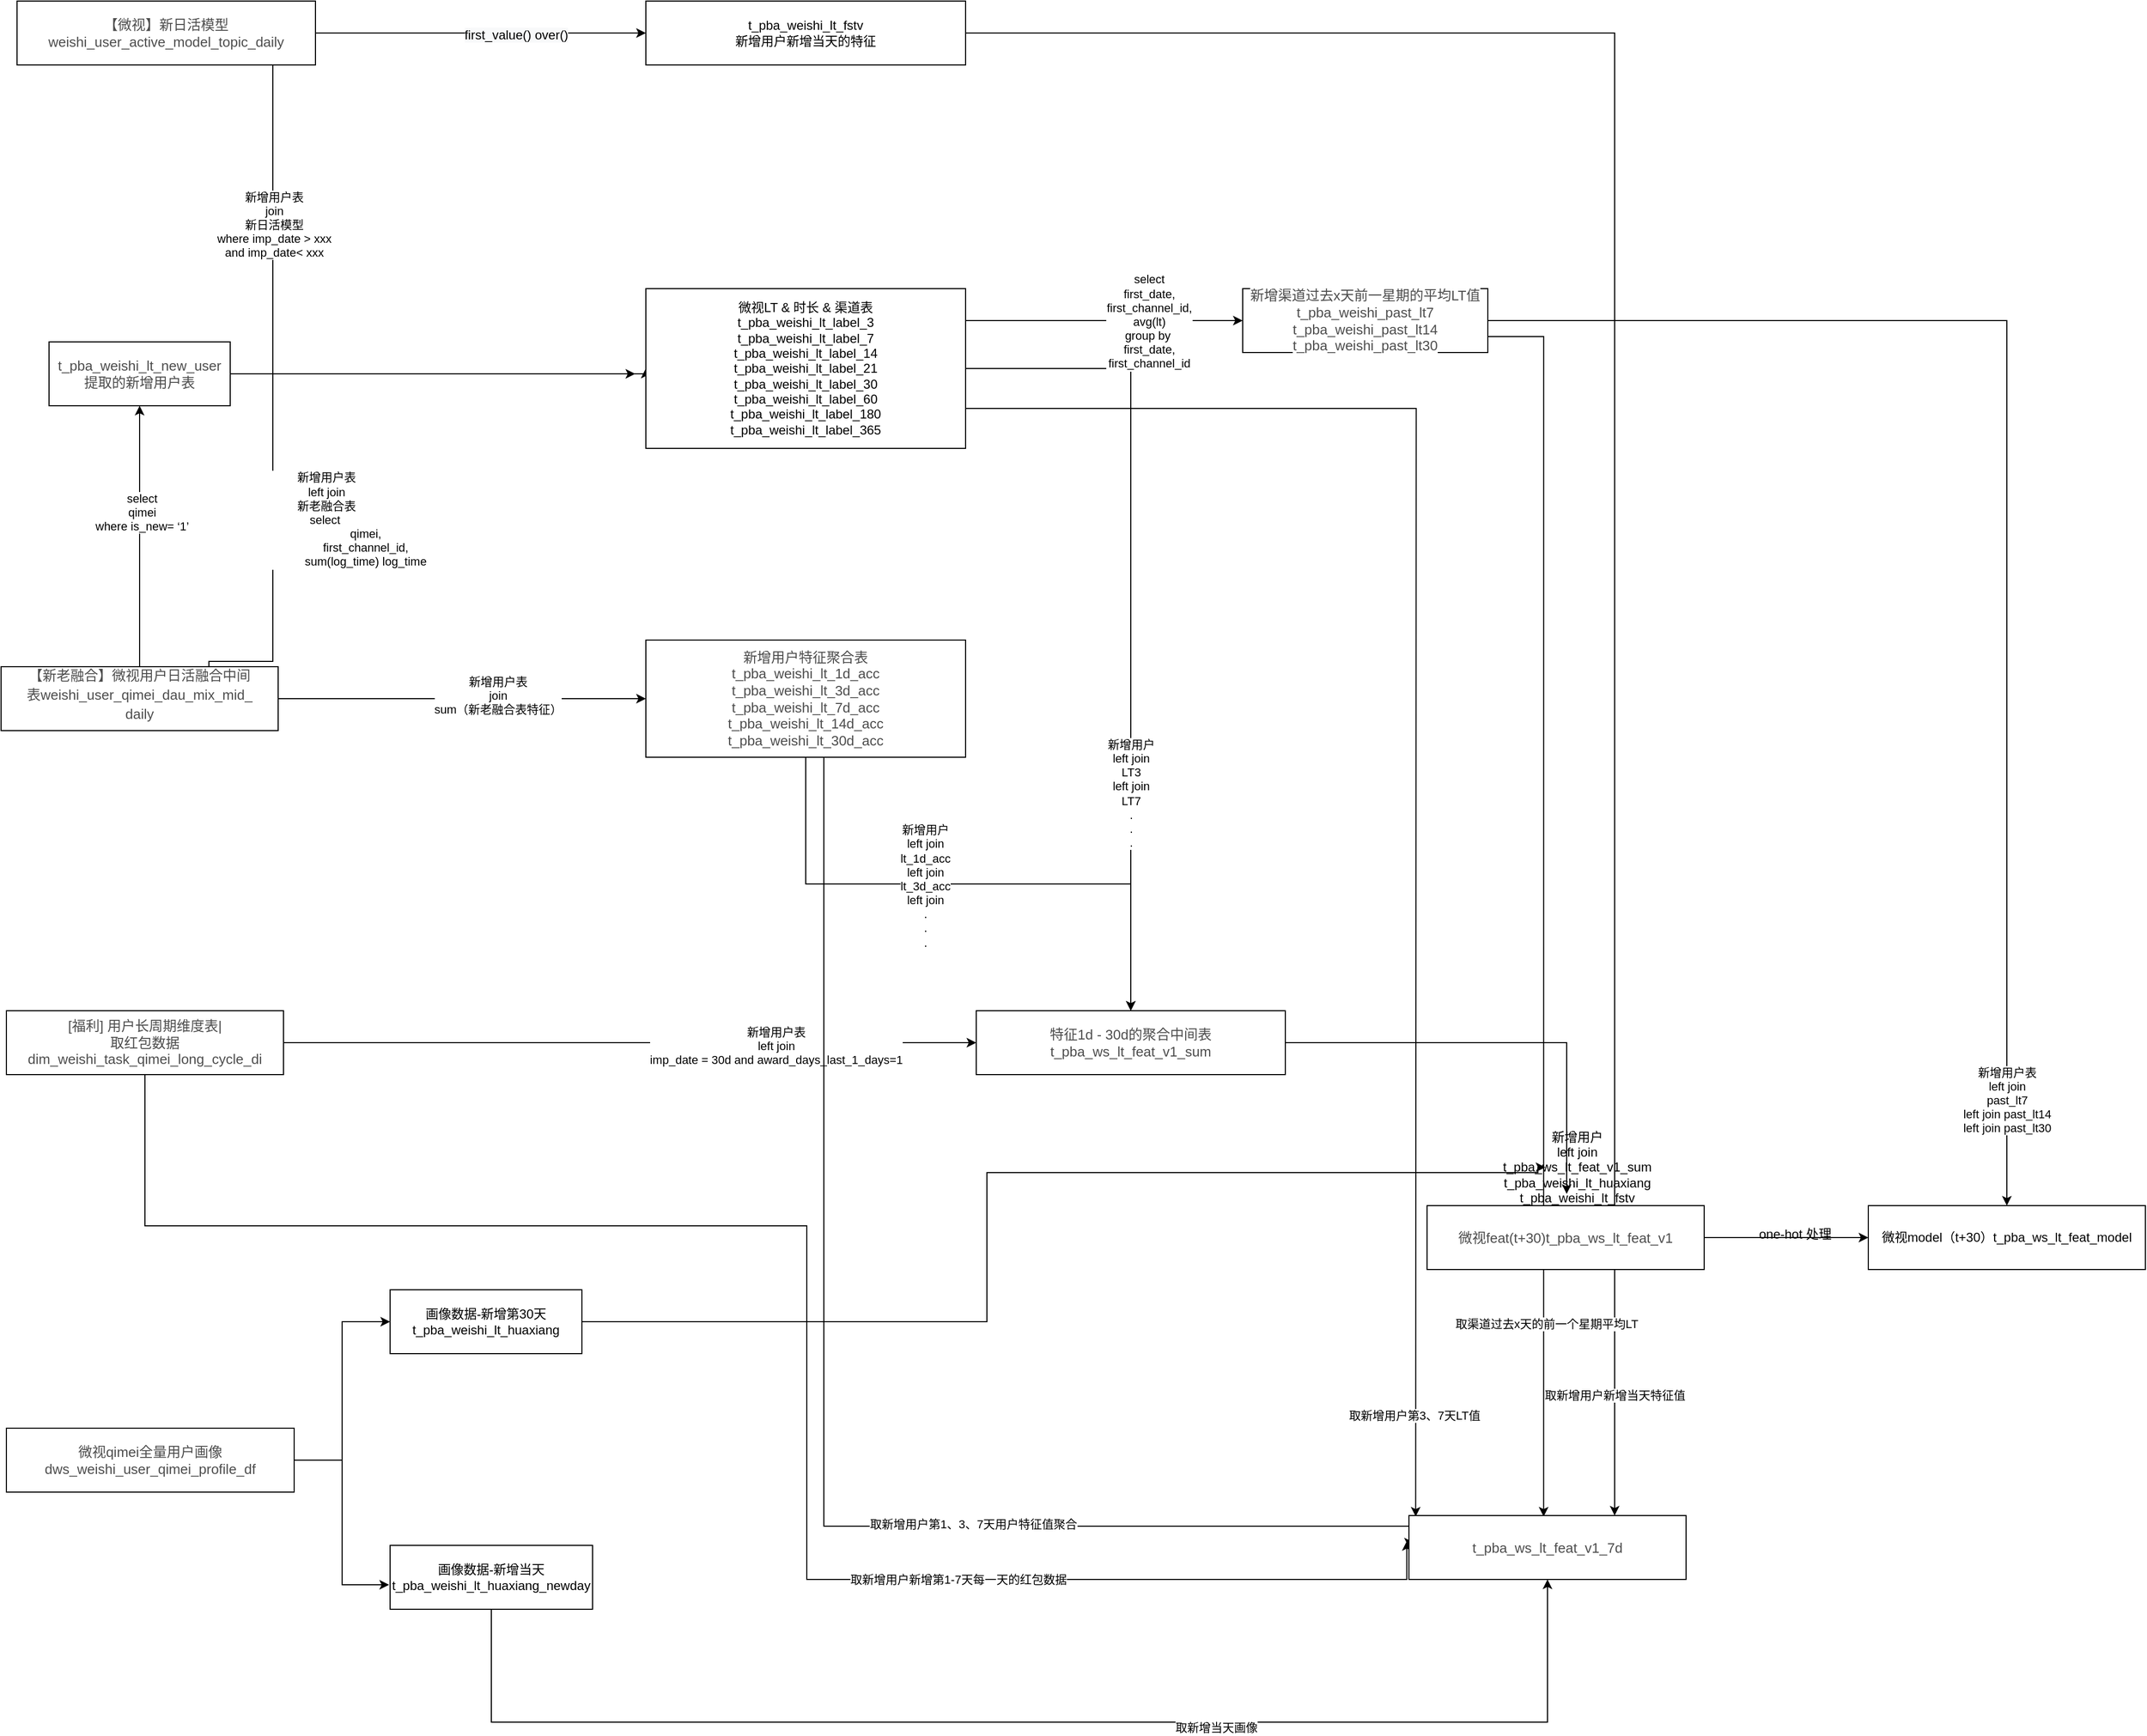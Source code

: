 <mxfile version="13.6.2" type="github">
  <diagram id="dxhuNMQIHAr0Fr-byvL5" name="Page-1">
    <mxGraphModel dx="2844" dy="1666" grid="0" gridSize="21" guides="1" tooltips="1" connect="1" arrows="1" fold="1" page="1" pageScale="1" pageWidth="700" pageHeight="1000" background="none" math="0" shadow="0">
      <root>
        <mxCell id="0" />
        <mxCell id="1" parent="0" />
        <mxCell id="HGymCE_MMpxh3qqSFFxv-15" style="edgeStyle=orthogonalEdgeStyle;rounded=0;orthogonalLoop=1;jettySize=auto;html=1;exitX=1;exitY=0.5;exitDx=0;exitDy=0;entryX=0;entryY=0.5;entryDx=0;entryDy=0;" edge="1" parent="1" source="HGymCE_MMpxh3qqSFFxv-1" target="HGymCE_MMpxh3qqSFFxv-11">
          <mxGeometry relative="1" as="geometry" />
        </mxCell>
        <mxCell id="HGymCE_MMpxh3qqSFFxv-16" value="&lt;span style=&quot;font-size: 12px ; background-color: rgb(248 , 249 , 250)&quot;&gt;first_value() over()&lt;/span&gt;" style="edgeLabel;html=1;align=center;verticalAlign=middle;resizable=0;points=[];" vertex="1" connectable="0" parent="HGymCE_MMpxh3qqSFFxv-15">
          <mxGeometry x="0.213" y="-2" relative="1" as="geometry">
            <mxPoint as="offset" />
          </mxGeometry>
        </mxCell>
        <mxCell id="HGymCE_MMpxh3qqSFFxv-22" style="edgeStyle=orthogonalEdgeStyle;rounded=0;orthogonalLoop=1;jettySize=auto;html=1;exitX=0.75;exitY=1;exitDx=0;exitDy=0;entryX=0;entryY=0.5;entryDx=0;entryDy=0;" edge="1" parent="1" source="HGymCE_MMpxh3qqSFFxv-1" target="HGymCE_MMpxh3qqSFFxv-18">
          <mxGeometry relative="1" as="geometry">
            <Array as="points">
              <mxPoint x="290" y="250" />
              <mxPoint x="290" y="540" />
              <mxPoint x="640" y="540" />
            </Array>
          </mxGeometry>
        </mxCell>
        <mxCell id="HGymCE_MMpxh3qqSFFxv-24" value="新增用户表&lt;br&gt;join&lt;br&gt;新日活模型&lt;br&gt;where imp_date &amp;gt; xxx&lt;br&gt;and imp_date&amp;lt; xxx" style="edgeLabel;html=1;align=center;verticalAlign=middle;resizable=0;points=[];" vertex="1" connectable="0" parent="HGymCE_MMpxh3qqSFFxv-22">
          <mxGeometry x="-0.341" y="1" relative="1" as="geometry">
            <mxPoint y="-43" as="offset" />
          </mxGeometry>
        </mxCell>
        <mxCell id="HGymCE_MMpxh3qqSFFxv-1" value="&lt;span style=&quot;color: rgb(77 , 77 , 77) ; font-family: &amp;#34;helvetica neue for number&amp;#34; , , &amp;#34;blinkmacsystemfont&amp;#34; , &amp;#34;segoe ui&amp;#34; , &amp;#34;roboto&amp;#34; , &amp;#34;pingfang sc&amp;#34; , &amp;#34;hiragino sans gb&amp;#34; , &amp;#34;microsoft yahei&amp;#34; , &amp;#34;helvetica neue&amp;#34; , &amp;#34;helvetica&amp;#34; , &amp;#34;arial&amp;#34; , sans-serif ; font-size: 13px ; background-color: rgb(255 , 255 , 255)&quot;&gt;【微视】新日活模型weishi_user_active_model_topic_daily&lt;/span&gt;" style="rounded=0;whiteSpace=wrap;html=1;" vertex="1" parent="1">
          <mxGeometry x="50" y="190" width="280" height="60" as="geometry" />
        </mxCell>
        <mxCell id="HGymCE_MMpxh3qqSFFxv-20" style="edgeStyle=orthogonalEdgeStyle;rounded=0;orthogonalLoop=1;jettySize=auto;html=1;exitX=0.5;exitY=0;exitDx=0;exitDy=0;entryX=0.5;entryY=1;entryDx=0;entryDy=0;" edge="1" parent="1" source="HGymCE_MMpxh3qqSFFxv-2" target="HGymCE_MMpxh3qqSFFxv-6">
          <mxGeometry relative="1" as="geometry" />
        </mxCell>
        <mxCell id="HGymCE_MMpxh3qqSFFxv-21" value="select&lt;br&gt;qimei&lt;br&gt;where is_new= ‘1’" style="edgeLabel;html=1;align=center;verticalAlign=middle;resizable=0;points=[];" vertex="1" connectable="0" parent="HGymCE_MMpxh3qqSFFxv-20">
          <mxGeometry x="0.188" y="-2" relative="1" as="geometry">
            <mxPoint as="offset" />
          </mxGeometry>
        </mxCell>
        <mxCell id="HGymCE_MMpxh3qqSFFxv-25" style="edgeStyle=orthogonalEdgeStyle;rounded=0;orthogonalLoop=1;jettySize=auto;html=1;exitX=0.75;exitY=0;exitDx=0;exitDy=0;entryX=0;entryY=0.5;entryDx=0;entryDy=0;" edge="1" parent="1" source="HGymCE_MMpxh3qqSFFxv-2" target="HGymCE_MMpxh3qqSFFxv-18">
          <mxGeometry relative="1" as="geometry">
            <Array as="points">
              <mxPoint x="290" y="810" />
              <mxPoint x="290" y="540" />
              <mxPoint x="640" y="540" />
            </Array>
          </mxGeometry>
        </mxCell>
        <mxCell id="HGymCE_MMpxh3qqSFFxv-27" value="新增用户表&lt;br&gt;&lt;span style=&quot;font-size: 11px&quot;&gt;left join&lt;br&gt;新老融合表&lt;br&gt;select&amp;nbsp;&lt;/span&gt;&lt;div&gt;&lt;span style=&quot;font-size: 11px&quot;&gt;&amp;nbsp; &amp;nbsp; &amp;nbsp; &amp;nbsp; &amp;nbsp; &amp;nbsp; &amp;nbsp; &amp;nbsp; &amp;nbsp; &amp;nbsp; &amp;nbsp; &amp;nbsp; qimei,&lt;/span&gt;&lt;/div&gt;&lt;div&gt;&lt;span style=&quot;font-size: 11px&quot;&gt;&amp;nbsp; &amp;nbsp; &amp;nbsp; &amp;nbsp; &amp;nbsp; &amp;nbsp; &amp;nbsp; &amp;nbsp; &amp;nbsp; &amp;nbsp; &amp;nbsp; &amp;nbsp; first_channel_id,&lt;/span&gt;&lt;/div&gt;&lt;div&gt;&lt;span style=&quot;font-size: 11px&quot;&gt;&amp;nbsp; &amp;nbsp; &amp;nbsp; &amp;nbsp; &amp;nbsp; &amp;nbsp; &amp;nbsp; &amp;nbsp; &amp;nbsp; &amp;nbsp; &amp;nbsp; &amp;nbsp; sum(log_time) log_time&lt;/span&gt;&lt;/div&gt;" style="edgeLabel;html=1;align=center;verticalAlign=middle;resizable=0;points=[];" vertex="1" connectable="0" parent="HGymCE_MMpxh3qqSFFxv-25">
          <mxGeometry x="-0.278" relative="1" as="geometry">
            <mxPoint x="50" y="51" as="offset" />
          </mxGeometry>
        </mxCell>
        <mxCell id="HGymCE_MMpxh3qqSFFxv-35" style="edgeStyle=orthogonalEdgeStyle;rounded=0;orthogonalLoop=1;jettySize=auto;html=1;exitX=1;exitY=0.5;exitDx=0;exitDy=0;entryX=0;entryY=0.5;entryDx=0;entryDy=0;" edge="1" parent="1" source="HGymCE_MMpxh3qqSFFxv-2" target="HGymCE_MMpxh3qqSFFxv-32">
          <mxGeometry relative="1" as="geometry" />
        </mxCell>
        <mxCell id="HGymCE_MMpxh3qqSFFxv-36" value="新增用户表&lt;br&gt;join&lt;br&gt;sum（新老融合表特征）" style="edgeLabel;html=1;align=center;verticalAlign=middle;resizable=0;points=[];" vertex="1" connectable="0" parent="HGymCE_MMpxh3qqSFFxv-35">
          <mxGeometry x="0.192" y="3" relative="1" as="geometry">
            <mxPoint as="offset" />
          </mxGeometry>
        </mxCell>
        <mxCell id="HGymCE_MMpxh3qqSFFxv-2" value="&lt;p style=&quot;box-sizing: border-box ; margin-top: 0px ; margin-bottom: 0px ; font-size: 13px ; padding: 4px ; line-height: 18px ; overflow: hidden ; display: flex ; color: rgb(77 , 77 , 77) ; font-family: &amp;#34;helvetica neue for number&amp;#34; , , &amp;#34;blinkmacsystemfont&amp;#34; , &amp;#34;segoe ui&amp;#34; , &amp;#34;roboto&amp;#34; , &amp;#34;pingfang sc&amp;#34; , &amp;#34;hiragino sans gb&amp;#34; , &amp;#34;microsoft yahei&amp;#34; , &amp;#34;helvetica neue&amp;#34; , &amp;#34;helvetica&amp;#34; , &amp;#34;arial&amp;#34; , sans-serif&quot;&gt;&lt;span style=&quot;box-sizing: border-box ; display: block ; width: 220px ; padding: 0px 4px ; word-break: break-all&quot;&gt;【新老融合】微视用户日活融合中间表weishi_user_qimei_dau_mix_mid_daily&lt;/span&gt;&lt;/p&gt;&lt;p style=&quot;box-sizing: border-box ; margin-top: 0px ; margin-bottom: 0px ; font-size: 13px ; padding: 4px ; line-height: 18px ; overflow: hidden ; display: flex ; color: rgb(77 , 77 , 77) ; font-family: &amp;#34;helvetica neue for number&amp;#34; , , &amp;#34;blinkmacsystemfont&amp;#34; , &amp;#34;segoe ui&amp;#34; , &amp;#34;roboto&amp;#34; , &amp;#34;pingfang sc&amp;#34; , &amp;#34;hiragino sans gb&amp;#34; , &amp;#34;microsoft yahei&amp;#34; , &amp;#34;helvetica neue&amp;#34; , &amp;#34;helvetica&amp;#34; , &amp;#34;arial&amp;#34; , sans-serif&quot;&gt;&lt;/p&gt;" style="rounded=0;whiteSpace=wrap;html=1;" vertex="1" parent="1">
          <mxGeometry x="35" y="815" width="260" height="60" as="geometry" />
        </mxCell>
        <mxCell id="HGymCE_MMpxh3qqSFFxv-42" style="edgeStyle=orthogonalEdgeStyle;rounded=0;orthogonalLoop=1;jettySize=auto;html=1;exitX=1;exitY=0.5;exitDx=0;exitDy=0;" edge="1" parent="1" source="HGymCE_MMpxh3qqSFFxv-4" target="HGymCE_MMpxh3qqSFFxv-38">
          <mxGeometry relative="1" as="geometry" />
        </mxCell>
        <mxCell id="HGymCE_MMpxh3qqSFFxv-43" value="新增用户表&lt;br&gt;left join&lt;br&gt;&lt;span style=&quot;font-size: 11px&quot;&gt;imp_date = 30d and award_days_last_1_days=1&lt;/span&gt;" style="edgeLabel;html=1;align=center;verticalAlign=middle;resizable=0;points=[];" vertex="1" connectable="0" parent="HGymCE_MMpxh3qqSFFxv-42">
          <mxGeometry x="0.422" y="-3" relative="1" as="geometry">
            <mxPoint as="offset" />
          </mxGeometry>
        </mxCell>
        <mxCell id="HGymCE_MMpxh3qqSFFxv-68" style="edgeStyle=orthogonalEdgeStyle;rounded=0;orthogonalLoop=1;jettySize=auto;html=1;exitX=0.5;exitY=1;exitDx=0;exitDy=0;" edge="1" parent="1" source="HGymCE_MMpxh3qqSFFxv-4">
          <mxGeometry relative="1" as="geometry">
            <mxPoint x="1354" y="1636" as="targetPoint" />
            <Array as="points">
              <mxPoint x="170" y="1340" />
              <mxPoint x="791" y="1340" />
              <mxPoint x="791" y="1672" />
              <mxPoint x="1354" y="1672" />
            </Array>
          </mxGeometry>
        </mxCell>
        <mxCell id="HGymCE_MMpxh3qqSFFxv-73" value="取新增用户新增第1-7天每一天的红包数据" style="edgeLabel;html=1;align=center;verticalAlign=middle;resizable=0;points=[];" vertex="1" connectable="0" parent="HGymCE_MMpxh3qqSFFxv-68">
          <mxGeometry x="0.46" relative="1" as="geometry">
            <mxPoint as="offset" />
          </mxGeometry>
        </mxCell>
        <mxCell id="HGymCE_MMpxh3qqSFFxv-4" value="&lt;span style=&quot;color: rgb(77 , 77 , 77) ; font-family: &amp;#34;helvetica neue for number&amp;#34; , , &amp;#34;blinkmacsystemfont&amp;#34; , &amp;#34;segoe ui&amp;#34; , &amp;#34;roboto&amp;#34; , &amp;#34;pingfang sc&amp;#34; , &amp;#34;hiragino sans gb&amp;#34; , &amp;#34;microsoft yahei&amp;#34; , &amp;#34;helvetica neue&amp;#34; , &amp;#34;helvetica&amp;#34; , &amp;#34;arial&amp;#34; , sans-serif ; font-size: 13px ; background-color: rgb(255 , 255 , 255)&quot;&gt;[福利] 用户长周期维度表| &lt;br&gt;取红包数据dim_weishi_task_qimei_long_cycle_di&lt;/span&gt;" style="rounded=0;whiteSpace=wrap;html=1;" vertex="1" parent="1">
          <mxGeometry x="40" y="1138" width="260" height="60" as="geometry" />
        </mxCell>
        <mxCell id="HGymCE_MMpxh3qqSFFxv-31" style="edgeStyle=orthogonalEdgeStyle;rounded=0;orthogonalLoop=1;jettySize=auto;html=1;exitX=1;exitY=0.5;exitDx=0;exitDy=0;" edge="1" parent="1" source="HGymCE_MMpxh3qqSFFxv-6">
          <mxGeometry relative="1" as="geometry">
            <mxPoint x="630" y="540" as="targetPoint" />
          </mxGeometry>
        </mxCell>
        <mxCell id="HGymCE_MMpxh3qqSFFxv-6" value="&lt;span style=&quot;color: rgb(77 , 77 , 77) ; font-family: &amp;#34;helvetica neue for number&amp;#34; , , &amp;#34;blinkmacsystemfont&amp;#34; , &amp;#34;segoe ui&amp;#34; , &amp;#34;roboto&amp;#34; , &amp;#34;pingfang sc&amp;#34; , &amp;#34;hiragino sans gb&amp;#34; , &amp;#34;microsoft yahei&amp;#34; , &amp;#34;helvetica neue&amp;#34; , &amp;#34;helvetica&amp;#34; , &amp;#34;arial&amp;#34; , sans-serif ; font-size: 13px ; background-color: rgb(255 , 255 , 255)&quot;&gt;t_pba_weishi_lt_new_user&lt;br&gt;提取的新增用户表&lt;br&gt;&lt;/span&gt;" style="rounded=0;whiteSpace=wrap;html=1;" vertex="1" parent="1">
          <mxGeometry x="80" y="510" width="170" height="60" as="geometry" />
        </mxCell>
        <mxCell id="HGymCE_MMpxh3qqSFFxv-56" style="edgeStyle=orthogonalEdgeStyle;rounded=0;orthogonalLoop=1;jettySize=auto;html=1;exitX=1;exitY=0.5;exitDx=0;exitDy=0;" edge="1" parent="1" source="HGymCE_MMpxh3qqSFFxv-11" target="HGymCE_MMpxh3qqSFFxv-54">
          <mxGeometry relative="1" as="geometry">
            <Array as="points">
              <mxPoint x="1549" y="220" />
            </Array>
          </mxGeometry>
        </mxCell>
        <mxCell id="HGymCE_MMpxh3qqSFFxv-77" value="取新增用户新增当天特征值" style="edgeLabel;html=1;align=center;verticalAlign=middle;resizable=0;points=[];" vertex="1" connectable="0" parent="HGymCE_MMpxh3qqSFFxv-56">
          <mxGeometry x="0.887" relative="1" as="geometry">
            <mxPoint as="offset" />
          </mxGeometry>
        </mxCell>
        <mxCell id="HGymCE_MMpxh3qqSFFxv-11" value="t_pba_weishi_lt_fstv&lt;br&gt;新增用户新增当天的特征" style="rounded=0;whiteSpace=wrap;html=1;" vertex="1" parent="1">
          <mxGeometry x="640" y="190" width="300" height="60" as="geometry" />
        </mxCell>
        <mxCell id="HGymCE_MMpxh3qqSFFxv-41" style="edgeStyle=orthogonalEdgeStyle;rounded=0;orthogonalLoop=1;jettySize=auto;html=1;exitX=1;exitY=0.5;exitDx=0;exitDy=0;entryX=0.5;entryY=0;entryDx=0;entryDy=0;" edge="1" parent="1" source="HGymCE_MMpxh3qqSFFxv-18" target="HGymCE_MMpxh3qqSFFxv-38">
          <mxGeometry relative="1" as="geometry" />
        </mxCell>
        <mxCell id="HGymCE_MMpxh3qqSFFxv-44" value="新增用户&lt;br&gt;left join&lt;br&gt;LT3&lt;br&gt;left join&lt;br&gt;LT7&lt;br&gt;.&lt;br&gt;.&lt;br&gt;." style="edgeLabel;html=1;align=center;verticalAlign=middle;resizable=0;points=[];" vertex="1" connectable="0" parent="HGymCE_MMpxh3qqSFFxv-41">
          <mxGeometry x="0.46" relative="1" as="geometry">
            <mxPoint as="offset" />
          </mxGeometry>
        </mxCell>
        <mxCell id="HGymCE_MMpxh3qqSFFxv-46" style="edgeStyle=orthogonalEdgeStyle;rounded=0;orthogonalLoop=1;jettySize=auto;html=1;exitX=1;exitY=0.25;exitDx=0;exitDy=0;entryX=0;entryY=0.5;entryDx=0;entryDy=0;" edge="1" parent="1" source="HGymCE_MMpxh3qqSFFxv-18" target="HGymCE_MMpxh3qqSFFxv-45">
          <mxGeometry relative="1" as="geometry">
            <Array as="points">
              <mxPoint x="940" y="490" />
            </Array>
          </mxGeometry>
        </mxCell>
        <mxCell id="HGymCE_MMpxh3qqSFFxv-47" value="select&lt;br&gt;first_date,&lt;br&gt;first_channel_id,&lt;br&gt;avg(lt)&lt;br&gt;group by&amp;nbsp;&lt;br&gt;first_date,&lt;br&gt;first_channel_id" style="edgeLabel;html=1;align=center;verticalAlign=middle;resizable=0;points=[];" vertex="1" connectable="0" parent="HGymCE_MMpxh3qqSFFxv-46">
          <mxGeometry x="0.342" y="-1" relative="1" as="geometry">
            <mxPoint as="offset" />
          </mxGeometry>
        </mxCell>
        <mxCell id="HGymCE_MMpxh3qqSFFxv-71" style="edgeStyle=orthogonalEdgeStyle;rounded=0;orthogonalLoop=1;jettySize=auto;html=1;exitX=1;exitY=0.75;exitDx=0;exitDy=0;" edge="1" parent="1" source="HGymCE_MMpxh3qqSFFxv-18">
          <mxGeometry relative="1" as="geometry">
            <mxPoint x="1362.294" y="1612.941" as="targetPoint" />
          </mxGeometry>
        </mxCell>
        <mxCell id="HGymCE_MMpxh3qqSFFxv-72" value="取新增用户第3、7天LT值" style="edgeLabel;html=1;align=center;verticalAlign=middle;resizable=0;points=[];" vertex="1" connectable="0" parent="HGymCE_MMpxh3qqSFFxv-71">
          <mxGeometry x="0.87" y="-2" relative="1" as="geometry">
            <mxPoint as="offset" />
          </mxGeometry>
        </mxCell>
        <mxCell id="HGymCE_MMpxh3qqSFFxv-18" value="微视LT &amp;amp; 时长 &amp;amp; 渠道表&lt;br&gt;t_pba_weishi_lt_label_3&lt;br&gt;t_pba_weishi_lt_label_7&lt;br&gt;t_pba_weishi_lt_label_14&lt;br&gt;t_pba_weishi_lt_label_21&lt;br&gt;t_pba_weishi_lt_label_30&lt;br&gt;t_pba_weishi_lt_label_60&lt;br&gt;t_pba_weishi_lt_label_180&lt;br&gt;t_pba_weishi_lt_label_365" style="rounded=0;whiteSpace=wrap;html=1;" vertex="1" parent="1">
          <mxGeometry x="640" y="460" width="300" height="150" as="geometry" />
        </mxCell>
        <mxCell id="HGymCE_MMpxh3qqSFFxv-39" style="edgeStyle=orthogonalEdgeStyle;rounded=0;orthogonalLoop=1;jettySize=auto;html=1;exitX=0.5;exitY=1;exitDx=0;exitDy=0;entryX=0.5;entryY=0;entryDx=0;entryDy=0;" edge="1" parent="1" source="HGymCE_MMpxh3qqSFFxv-32" target="HGymCE_MMpxh3qqSFFxv-38">
          <mxGeometry relative="1" as="geometry" />
        </mxCell>
        <mxCell id="HGymCE_MMpxh3qqSFFxv-40" value="新增用户&lt;br&gt;left join&lt;br&gt;lt_1d_acc&lt;br&gt;left join&lt;br&gt;lt_3d_acc&lt;br&gt;left join&lt;br&gt;.&lt;br&gt;.&lt;br&gt;." style="edgeLabel;html=1;align=center;verticalAlign=middle;resizable=0;points=[];" vertex="1" connectable="0" parent="HGymCE_MMpxh3qqSFFxv-39">
          <mxGeometry x="-0.15" y="-2" relative="1" as="geometry">
            <mxPoint as="offset" />
          </mxGeometry>
        </mxCell>
        <mxCell id="HGymCE_MMpxh3qqSFFxv-67" style="edgeStyle=orthogonalEdgeStyle;rounded=0;orthogonalLoop=1;jettySize=auto;html=1;exitX=0.5;exitY=1;exitDx=0;exitDy=0;entryX=0;entryY=0.5;entryDx=0;entryDy=0;" edge="1" parent="1" source="HGymCE_MMpxh3qqSFFxv-32" target="HGymCE_MMpxh3qqSFFxv-54">
          <mxGeometry relative="1" as="geometry">
            <mxPoint x="1364" y="2255" as="targetPoint" />
            <Array as="points">
              <mxPoint x="807" y="900" />
              <mxPoint x="807" y="1622" />
              <mxPoint x="1356" y="1622" />
            </Array>
          </mxGeometry>
        </mxCell>
        <mxCell id="HGymCE_MMpxh3qqSFFxv-70" value="取新增用户第1、3、7天用户特征值聚合" style="edgeLabel;html=1;align=center;verticalAlign=middle;resizable=0;points=[];" vertex="1" connectable="0" parent="HGymCE_MMpxh3qqSFFxv-67">
          <mxGeometry x="0.344" y="2" relative="1" as="geometry">
            <mxPoint as="offset" />
          </mxGeometry>
        </mxCell>
        <mxCell id="HGymCE_MMpxh3qqSFFxv-32" value="&lt;span style=&quot;color: rgb(77 , 77 , 77) ; font-family: &amp;#34;helvetica neue for number&amp;#34; , , &amp;#34;blinkmacsystemfont&amp;#34; , &amp;#34;segoe ui&amp;#34; , &amp;#34;roboto&amp;#34; , &amp;#34;pingfang sc&amp;#34; , &amp;#34;hiragino sans gb&amp;#34; , &amp;#34;microsoft yahei&amp;#34; , &amp;#34;helvetica neue&amp;#34; , &amp;#34;helvetica&amp;#34; , &amp;#34;arial&amp;#34; , sans-serif ; font-size: 13px ; background-color: rgb(255 , 255 , 255)&quot;&gt;新增用户特征聚合表&lt;br&gt;t_pba_weishi_lt_1d_acc&lt;br&gt;&lt;/span&gt;&lt;span style=&quot;color: rgb(77 , 77 , 77) ; font-family: &amp;#34;helvetica neue for number&amp;#34; , , &amp;#34;blinkmacsystemfont&amp;#34; , &amp;#34;segoe ui&amp;#34; , &amp;#34;roboto&amp;#34; , &amp;#34;pingfang sc&amp;#34; , &amp;#34;hiragino sans gb&amp;#34; , &amp;#34;microsoft yahei&amp;#34; , &amp;#34;helvetica neue&amp;#34; , &amp;#34;helvetica&amp;#34; , &amp;#34;arial&amp;#34; , sans-serif ; font-size: 13px ; background-color: rgb(255 , 255 , 255)&quot;&gt;t_pba_weishi_lt_3d_acc&lt;br&gt;&lt;/span&gt;&lt;span style=&quot;color: rgb(77 , 77 , 77) ; font-family: &amp;#34;helvetica neue for number&amp;#34; , , &amp;#34;blinkmacsystemfont&amp;#34; , &amp;#34;segoe ui&amp;#34; , &amp;#34;roboto&amp;#34; , &amp;#34;pingfang sc&amp;#34; , &amp;#34;hiragino sans gb&amp;#34; , &amp;#34;microsoft yahei&amp;#34; , &amp;#34;helvetica neue&amp;#34; , &amp;#34;helvetica&amp;#34; , &amp;#34;arial&amp;#34; , sans-serif ; font-size: 13px ; background-color: rgb(255 , 255 , 255)&quot;&gt;t_pba_weishi_lt_7d_acc&lt;br&gt;&lt;/span&gt;&lt;span style=&quot;color: rgb(77 , 77 , 77) ; font-family: &amp;#34;helvetica neue for number&amp;#34; , , &amp;#34;blinkmacsystemfont&amp;#34; , &amp;#34;segoe ui&amp;#34; , &amp;#34;roboto&amp;#34; , &amp;#34;pingfang sc&amp;#34; , &amp;#34;hiragino sans gb&amp;#34; , &amp;#34;microsoft yahei&amp;#34; , &amp;#34;helvetica neue&amp;#34; , &amp;#34;helvetica&amp;#34; , &amp;#34;arial&amp;#34; , sans-serif ; font-size: 13px ; background-color: rgb(255 , 255 , 255)&quot;&gt;t_pba_weishi_lt_14d_acc&lt;/span&gt;&lt;span style=&quot;color: rgb(77 , 77 , 77) ; font-family: &amp;#34;helvetica neue for number&amp;#34; , , &amp;#34;blinkmacsystemfont&amp;#34; , &amp;#34;segoe ui&amp;#34; , &amp;#34;roboto&amp;#34; , &amp;#34;pingfang sc&amp;#34; , &amp;#34;hiragino sans gb&amp;#34; , &amp;#34;microsoft yahei&amp;#34; , &amp;#34;helvetica neue&amp;#34; , &amp;#34;helvetica&amp;#34; , &amp;#34;arial&amp;#34; , sans-serif ; font-size: 13px ; background-color: rgb(255 , 255 , 255)&quot;&gt;&lt;br&gt;&lt;/span&gt;&lt;span style=&quot;color: rgb(77 , 77 , 77) ; font-family: &amp;#34;helvetica neue for number&amp;#34; , , &amp;#34;blinkmacsystemfont&amp;#34; , &amp;#34;segoe ui&amp;#34; , &amp;#34;roboto&amp;#34; , &amp;#34;pingfang sc&amp;#34; , &amp;#34;hiragino sans gb&amp;#34; , &amp;#34;microsoft yahei&amp;#34; , &amp;#34;helvetica neue&amp;#34; , &amp;#34;helvetica&amp;#34; , &amp;#34;arial&amp;#34; , sans-serif ; font-size: 13px ; background-color: rgb(255 , 255 , 255)&quot;&gt;t_pba_weishi_lt_30d_acc&lt;/span&gt;&lt;span style=&quot;color: rgb(77 , 77 , 77) ; font-family: &amp;#34;helvetica neue for number&amp;#34; , , &amp;#34;blinkmacsystemfont&amp;#34; , &amp;#34;segoe ui&amp;#34; , &amp;#34;roboto&amp;#34; , &amp;#34;pingfang sc&amp;#34; , &amp;#34;hiragino sans gb&amp;#34; , &amp;#34;microsoft yahei&amp;#34; , &amp;#34;helvetica neue&amp;#34; , &amp;#34;helvetica&amp;#34; , &amp;#34;arial&amp;#34; , sans-serif ; font-size: 13px ; background-color: rgb(255 , 255 , 255)&quot;&gt;&lt;br&gt;&lt;/span&gt;" style="rounded=0;whiteSpace=wrap;html=1;" vertex="1" parent="1">
          <mxGeometry x="640" y="790" width="300" height="110" as="geometry" />
        </mxCell>
        <mxCell id="HGymCE_MMpxh3qqSFFxv-50" style="edgeStyle=orthogonalEdgeStyle;rounded=0;orthogonalLoop=1;jettySize=auto;html=1;exitX=1;exitY=0.5;exitDx=0;exitDy=0;entryX=0;entryY=0.5;entryDx=0;entryDy=0;" edge="1" parent="1" source="HGymCE_MMpxh3qqSFFxv-37" target="HGymCE_MMpxh3qqSFFxv-48">
          <mxGeometry relative="1" as="geometry" />
        </mxCell>
        <mxCell id="HGymCE_MMpxh3qqSFFxv-51" style="edgeStyle=orthogonalEdgeStyle;rounded=0;orthogonalLoop=1;jettySize=auto;html=1;exitX=1;exitY=0.5;exitDx=0;exitDy=0;entryX=-0.005;entryY=0.617;entryDx=0;entryDy=0;entryPerimeter=0;" edge="1" parent="1" source="HGymCE_MMpxh3qqSFFxv-37" target="HGymCE_MMpxh3qqSFFxv-49">
          <mxGeometry relative="1" as="geometry" />
        </mxCell>
        <mxCell id="HGymCE_MMpxh3qqSFFxv-37" value="&lt;span style=&quot;color: rgb(77 , 77 , 77) ; font-family: &amp;#34;helvetica neue for number&amp;#34; , , &amp;#34;blinkmacsystemfont&amp;#34; , &amp;#34;segoe ui&amp;#34; , &amp;#34;roboto&amp;#34; , &amp;#34;pingfang sc&amp;#34; , &amp;#34;hiragino sans gb&amp;#34; , &amp;#34;microsoft yahei&amp;#34; , &amp;#34;helvetica neue&amp;#34; , &amp;#34;helvetica&amp;#34; , &amp;#34;arial&amp;#34; , sans-serif ; font-size: 13px ; background-color: rgb(255 , 255 , 255)&quot;&gt;微视qimei全量用户画像dws_weishi_user_qimei_profile_df&lt;/span&gt;" style="rounded=0;whiteSpace=wrap;html=1;" vertex="1" parent="1">
          <mxGeometry x="40" y="1530" width="270" height="60" as="geometry" />
        </mxCell>
        <mxCell id="HGymCE_MMpxh3qqSFFxv-57" style="edgeStyle=orthogonalEdgeStyle;rounded=0;orthogonalLoop=1;jettySize=auto;html=1;exitX=1;exitY=0.5;exitDx=0;exitDy=0;" edge="1" parent="1" source="HGymCE_MMpxh3qqSFFxv-38">
          <mxGeometry relative="1" as="geometry">
            <mxPoint x="1504" y="1310" as="targetPoint" />
            <Array as="points">
              <mxPoint x="1504" y="1168" />
              <mxPoint x="1504" y="1310" />
            </Array>
          </mxGeometry>
        </mxCell>
        <mxCell id="HGymCE_MMpxh3qqSFFxv-38" value="&lt;span style=&quot;color: rgb(77 , 77 , 77) ; font-family: &amp;#34;helvetica neue for number&amp;#34; , , &amp;#34;blinkmacsystemfont&amp;#34; , &amp;#34;segoe ui&amp;#34; , &amp;#34;roboto&amp;#34; , &amp;#34;pingfang sc&amp;#34; , &amp;#34;hiragino sans gb&amp;#34; , &amp;#34;microsoft yahei&amp;#34; , &amp;#34;helvetica neue&amp;#34; , &amp;#34;helvetica&amp;#34; , &amp;#34;arial&amp;#34; , sans-serif ; font-size: 13px ; background-color: rgb(255 , 255 , 255)&quot;&gt;特征1d - 30d的聚合中间表&lt;br&gt;t_pba_ws_lt_feat_v1_sum&lt;/span&gt;" style="rounded=0;whiteSpace=wrap;html=1;" vertex="1" parent="1">
          <mxGeometry x="950" y="1138" width="290" height="60" as="geometry" />
        </mxCell>
        <mxCell id="HGymCE_MMpxh3qqSFFxv-65" style="edgeStyle=orthogonalEdgeStyle;rounded=0;orthogonalLoop=1;jettySize=auto;html=1;exitX=1;exitY=0.5;exitDx=0;exitDy=0;entryX=0.5;entryY=0;entryDx=0;entryDy=0;" edge="1" parent="1" source="HGymCE_MMpxh3qqSFFxv-45" target="HGymCE_MMpxh3qqSFFxv-55">
          <mxGeometry relative="1" as="geometry" />
        </mxCell>
        <mxCell id="HGymCE_MMpxh3qqSFFxv-66" value="新增用户表&lt;br&gt;left join&lt;br&gt;past_lt7&lt;br&gt;left join past_lt14&lt;br&gt;left join past_lt30" style="edgeLabel;html=1;align=center;verticalAlign=middle;resizable=0;points=[];" vertex="1" connectable="0" parent="HGymCE_MMpxh3qqSFFxv-65">
          <mxGeometry x="0.85" relative="1" as="geometry">
            <mxPoint as="offset" />
          </mxGeometry>
        </mxCell>
        <mxCell id="HGymCE_MMpxh3qqSFFxv-78" style="edgeStyle=orthogonalEdgeStyle;rounded=0;orthogonalLoop=1;jettySize=auto;html=1;exitX=1;exitY=0.75;exitDx=0;exitDy=0;entryX=0.486;entryY=0.016;entryDx=0;entryDy=0;entryPerimeter=0;" edge="1" parent="1" source="HGymCE_MMpxh3qqSFFxv-45" target="HGymCE_MMpxh3qqSFFxv-54">
          <mxGeometry relative="1" as="geometry" />
        </mxCell>
        <mxCell id="HGymCE_MMpxh3qqSFFxv-79" value="取渠道过去x天的前一个星期平均LT" style="edgeLabel;html=1;align=center;verticalAlign=middle;resizable=0;points=[];" vertex="1" connectable="0" parent="HGymCE_MMpxh3qqSFFxv-78">
          <mxGeometry x="0.688" y="2" relative="1" as="geometry">
            <mxPoint as="offset" />
          </mxGeometry>
        </mxCell>
        <mxCell id="HGymCE_MMpxh3qqSFFxv-45" value="&lt;span style=&quot;color: rgb(77 , 77 , 77) ; font-family: &amp;#34;helvetica neue for number&amp;#34; , , &amp;#34;blinkmacsystemfont&amp;#34; , &amp;#34;segoe ui&amp;#34; , &amp;#34;roboto&amp;#34; , &amp;#34;pingfang sc&amp;#34; , &amp;#34;hiragino sans gb&amp;#34; , &amp;#34;microsoft yahei&amp;#34; , &amp;#34;helvetica neue&amp;#34; , &amp;#34;helvetica&amp;#34; , &amp;#34;arial&amp;#34; , sans-serif ; font-size: 13px ; background-color: rgb(255 , 255 , 255)&quot;&gt;新增渠道过去x天前一星期的平均LT值&lt;br&gt;t_pba_weishi_past_lt7&lt;br&gt;&lt;/span&gt;&lt;span style=&quot;color: rgb(77 , 77 , 77) ; font-family: &amp;#34;helvetica neue for number&amp;#34; , , &amp;#34;blinkmacsystemfont&amp;#34; , &amp;#34;segoe ui&amp;#34; , &amp;#34;roboto&amp;#34; , &amp;#34;pingfang sc&amp;#34; , &amp;#34;hiragino sans gb&amp;#34; , &amp;#34;microsoft yahei&amp;#34; , &amp;#34;helvetica neue&amp;#34; , &amp;#34;helvetica&amp;#34; , &amp;#34;arial&amp;#34; , sans-serif ; font-size: 13px ; background-color: rgb(255 , 255 , 255)&quot;&gt;t_pba_weishi_past_lt14&lt;br&gt;&lt;/span&gt;&lt;span style=&quot;color: rgb(77 , 77 , 77) ; font-family: &amp;#34;helvetica neue for number&amp;#34; , , &amp;#34;blinkmacsystemfont&amp;#34; , &amp;#34;segoe ui&amp;#34; , &amp;#34;roboto&amp;#34; , &amp;#34;pingfang sc&amp;#34; , &amp;#34;hiragino sans gb&amp;#34; , &amp;#34;microsoft yahei&amp;#34; , &amp;#34;helvetica neue&amp;#34; , &amp;#34;helvetica&amp;#34; , &amp;#34;arial&amp;#34; , sans-serif ; font-size: 13px ; background-color: rgb(255 , 255 , 255)&quot;&gt;t_pba_weishi_past_lt30&lt;/span&gt;&lt;span style=&quot;color: rgb(77 , 77 , 77) ; font-family: &amp;#34;helvetica neue for number&amp;#34; , , &amp;#34;blinkmacsystemfont&amp;#34; , &amp;#34;segoe ui&amp;#34; , &amp;#34;roboto&amp;#34; , &amp;#34;pingfang sc&amp;#34; , &amp;#34;hiragino sans gb&amp;#34; , &amp;#34;microsoft yahei&amp;#34; , &amp;#34;helvetica neue&amp;#34; , &amp;#34;helvetica&amp;#34; , &amp;#34;arial&amp;#34; , sans-serif ; font-size: 13px ; background-color: rgb(255 , 255 , 255)&quot;&gt;&lt;br&gt;&lt;/span&gt;" style="rounded=0;whiteSpace=wrap;html=1;" vertex="1" parent="1">
          <mxGeometry x="1200" y="460" width="230" height="60" as="geometry" />
        </mxCell>
        <mxCell id="HGymCE_MMpxh3qqSFFxv-58" style="edgeStyle=orthogonalEdgeStyle;rounded=0;orthogonalLoop=1;jettySize=auto;html=1;exitX=1;exitY=0.5;exitDx=0;exitDy=0;" edge="1" parent="1" source="HGymCE_MMpxh3qqSFFxv-48" target="HGymCE_MMpxh3qqSFFxv-59">
          <mxGeometry relative="1" as="geometry">
            <mxPoint x="1410" y="1270" as="targetPoint" />
            <Array as="points">
              <mxPoint x="960" y="1430" />
              <mxPoint x="960" y="1290" />
              <mxPoint x="1477" y="1290" />
            </Array>
          </mxGeometry>
        </mxCell>
        <mxCell id="HGymCE_MMpxh3qqSFFxv-48" value="画像数据-新增第30天&lt;br&gt;t_pba_weishi_lt_huaxiang" style="rounded=0;whiteSpace=wrap;html=1;" vertex="1" parent="1">
          <mxGeometry x="400" y="1400" width="180" height="60" as="geometry" />
        </mxCell>
        <mxCell id="HGymCE_MMpxh3qqSFFxv-74" style="edgeStyle=orthogonalEdgeStyle;rounded=0;orthogonalLoop=1;jettySize=auto;html=1;exitX=0.5;exitY=1;exitDx=0;exitDy=0;entryX=0.5;entryY=1;entryDx=0;entryDy=0;" edge="1" parent="1" source="HGymCE_MMpxh3qqSFFxv-49" target="HGymCE_MMpxh3qqSFFxv-54">
          <mxGeometry relative="1" as="geometry">
            <mxPoint x="1506" y="1913" as="targetPoint" />
            <Array as="points">
              <mxPoint x="495" y="1806" />
              <mxPoint x="1486" y="1806" />
            </Array>
          </mxGeometry>
        </mxCell>
        <mxCell id="HGymCE_MMpxh3qqSFFxv-75" value="取新增当天画像" style="edgeLabel;html=1;align=center;verticalAlign=middle;resizable=0;points=[];" vertex="1" connectable="0" parent="HGymCE_MMpxh3qqSFFxv-74">
          <mxGeometry x="0.277" y="-5" relative="1" as="geometry">
            <mxPoint as="offset" />
          </mxGeometry>
        </mxCell>
        <mxCell id="HGymCE_MMpxh3qqSFFxv-49" value="画像数据-新增当天&lt;br&gt;t_pba_weishi_lt_huaxiang_newday" style="rounded=0;whiteSpace=wrap;html=1;" vertex="1" parent="1">
          <mxGeometry x="400" y="1640" width="190" height="60" as="geometry" />
        </mxCell>
        <mxCell id="HGymCE_MMpxh3qqSFFxv-63" style="edgeStyle=orthogonalEdgeStyle;rounded=0;orthogonalLoop=1;jettySize=auto;html=1;exitX=1;exitY=0.5;exitDx=0;exitDy=0;entryX=0;entryY=0.5;entryDx=0;entryDy=0;" edge="1" parent="1" source="HGymCE_MMpxh3qqSFFxv-52" target="HGymCE_MMpxh3qqSFFxv-55">
          <mxGeometry relative="1" as="geometry" />
        </mxCell>
        <mxCell id="HGymCE_MMpxh3qqSFFxv-52" value="&lt;span style=&quot;background-color: rgb(255 , 255 , 255)&quot;&gt;&lt;font color=&quot;#4d4d4d&quot;&gt;&lt;span style=&quot;font-size: 13px&quot;&gt;微视feat(t+30)t_pba_ws_lt_feat_v1&lt;/span&gt;&lt;/font&gt;&lt;br&gt;&lt;/span&gt;" style="rounded=0;whiteSpace=wrap;html=1;" vertex="1" parent="1">
          <mxGeometry x="1373" y="1321" width="260" height="60" as="geometry" />
        </mxCell>
        <mxCell id="HGymCE_MMpxh3qqSFFxv-54" value="&lt;span style=&quot;color: rgb(77 , 77 , 77) ; font-family: &amp;#34;helvetica neue for number&amp;#34; , , &amp;#34;blinkmacsystemfont&amp;#34; , &amp;#34;segoe ui&amp;#34; , &amp;#34;roboto&amp;#34; , &amp;#34;pingfang sc&amp;#34; , &amp;#34;hiragino sans gb&amp;#34; , &amp;#34;microsoft yahei&amp;#34; , &amp;#34;helvetica neue&amp;#34; , &amp;#34;helvetica&amp;#34; , &amp;#34;arial&amp;#34; , sans-serif ; font-size: 13px ; background-color: rgb(255 , 255 , 255)&quot;&gt;t_pba_ws_lt_feat_v1_7d&lt;/span&gt;" style="rounded=0;whiteSpace=wrap;html=1;" vertex="1" parent="1">
          <mxGeometry x="1356" y="1612" width="260" height="60" as="geometry" />
        </mxCell>
        <mxCell id="HGymCE_MMpxh3qqSFFxv-55" value="微视model（t+30）t_pba_ws_lt_feat_model" style="rounded=0;whiteSpace=wrap;html=1;" vertex="1" parent="1">
          <mxGeometry x="1787" y="1321" width="260" height="60" as="geometry" />
        </mxCell>
        <mxCell id="HGymCE_MMpxh3qqSFFxv-59" value="新增用户&lt;br&gt;left join&lt;br&gt;t_pba_ws_lt_feat_v1_sum&lt;br&gt;t_pba_weishi_lt_huaxiang&lt;br&gt;t_pba_weishi_lt_fstv" style="text;html=1;strokeColor=none;fillColor=none;align=center;verticalAlign=middle;whiteSpace=wrap;rounded=0;" vertex="1" parent="1">
          <mxGeometry x="1484" y="1275" width="60" height="20" as="geometry" />
        </mxCell>
        <mxCell id="HGymCE_MMpxh3qqSFFxv-64" value="one-hot 处理" style="text;html=1;strokeColor=none;fillColor=none;align=center;verticalAlign=middle;whiteSpace=wrap;rounded=0;" vertex="1" parent="1">
          <mxGeometry x="1681" y="1338" width="75" height="20" as="geometry" />
        </mxCell>
      </root>
    </mxGraphModel>
  </diagram>
</mxfile>
